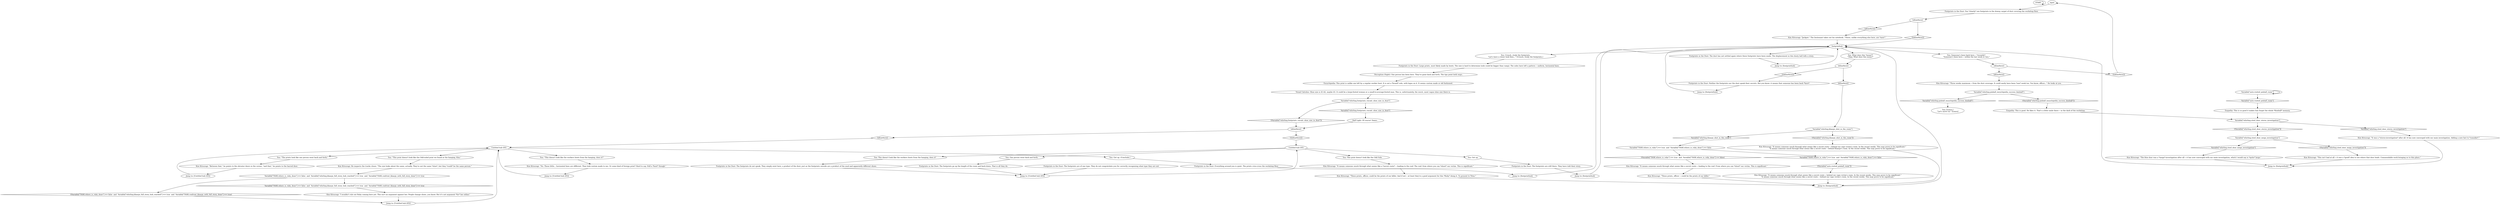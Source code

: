 # WHIRLING F3 / FOOTPRINTS IN THE DUST
# 1. See tracks from what seem to be boots.
#2. Reveals not odd-soled if you return after suspecting Ruby. (Anti-red-herring.)
# ==================================================
digraph G {
	  0 [label="START"];
	  1 [label="input"];
	  2 [label="Footprints in the Dust: The dust has not settled again where these footprints have been made. The displacement in this dusty hell tells a story."];
	  3 [label="You: [Leave.]\n\"Let's move on.\" [Leave]"];
	  4 [label="Empathy: This is so good it makes him forget the whole *Kimball* memory."];
	  5 [label="Kim Kitsuragi: \"It means someone snuck through what seems like a secret route -- behind our rape victim's room. In the recent weeks. This may prove to be significant.\"\n\"It means someone snuck through what seems like a secret route -- behind Klaasje's room. In the recent weeks. This may prove to be significant.\""];
	  6 [label="Variable[\"auto.visited_pinball_room\"]"];
	  7 [label="Variable[\"auto.visited_pinball_room\"]", shape=diamond];
	  8 [label="!(Variable[\"auto.visited_pinball_room\"])", shape=diamond];
	  9 [label="Kim Kitsuragi: \"It means someone snuck through what seems like a *secret route* -- leading to the roof. The roof, from where you can *shoot* our victim. This is significant.\""];
	  10 [label="Footprints in the Dust: The footprints are of one type. They do not congratulate you for correctly recognizing what type they are not."];
	  11 [label="Footprints in the Dust: Large prints, most likely made by boots. The size is hard to determine (sole could be bigger than vamp). The soles have left a pattern -- uniform, horizontal lines."];
	  12 [label="Footprints in the Dust: Everything around you is quiet. The prints criss-cross the workshop floor."];
	  13 [label="Untitled hub (05)"];
	  14 [label="Jump to: [Untitled hub (05)]"];
	  15 [label="Visual Calculus: Shoe size is 41-42, maybe 43. It could be a large-footed woman or a small-to-average-footed man. This is, unfortunately, the worst, most vague shoe size there is."];
	  16 [label="Kim Kitsuragi: \"It means someone snuck through what seems like a secret route -- behind our rape victim's room. In the recent weeks. This may prove to be significant.\"\n\"It means someone snuck through what seems like a secret route -- behind our rape victim's room. In the recent weeks. This may prove to be significant.\""];
	  17 [label="Jump to: [footprinthub]"];
	  18 [label="IsKimHere()"];
	  19 [label="IsKimHere()", shape=diamond];
	  20 [label="!(IsKimHere())", shape=diamond];
	  21 [label="footprinthub"];
	  22 [label="You: Get up. (Conclude.)"];
	  23 [label="Perception (Sight): One person has been here. They've gone back and forth. The tips point both ways."];
	  24 [label="Jump to: [footprinthub]"];
	  25 [label="Variable[\"whirling.steel_door_stereo_investigation\"]"];
	  26 [label="Variable[\"whirling.steel_door_stereo_investigation\"]", shape=diamond];
	  27 [label="!(Variable[\"whirling.steel_door_stereo_investigation\"])", shape=diamond];
	  28 [label="Jump to: [footprinthub]"];
	  29 [label="You: This print doesn't look like the Odd Sole."];
	  30 [label="Footprints in the Dust: The footprints do not speak. They simply exist here, a product of the dust; just as the footprints outside are a product of the mud and apparently different shoes."];
	  31 [label="Footprints in the Dust: Neither the footprints nor the dust speak their secrets. But you know: it means that someone has been back *here*."];
	  32 [label="Variable[\"whirling.footprints_viscalc_shoe_size_in_dust\"]"];
	  33 [label="Variable[\"whirling.footprints_viscalc_shoe_size_in_dust\"]", shape=diamond];
	  34 [label="!(Variable[\"whirling.footprints_viscalc_shoe_size_in_dust\"])", shape=diamond];
	  35 [label="Kim Kitsuragi: \"Jackpot.\" The lieutenant takes out his notebook. \"These, unlike everything else here, are *new*.\""];
	  36 [label="Variable[\"whirling.steel_door_mega_investigation\"]"];
	  37 [label="Variable[\"whirling.steel_door_mega_investigation\"]", shape=diamond];
	  38 [label="!(Variable[\"whirling.steel_door_mega_investigation\"])", shape=diamond];
	  39 [label="You: \"This print doesn't look like the Odd-soled print we found at the hanging, Kim.\""];
	  40 [label="Kim Kitsuragi: \"I wouldn't rule out Ruby coming here yet. This isn't an argument against her. People change shoes, you know. But it's not argument *for* her either.\""];
	  41 [label="You: Crouch, study the footprints.\n\"Let's have a closer look then...\" (Crouch, study the footprints.)"];
	  42 [label="Kim Kitsuragi: \"It was a *stereo-investigation* after all. It has now converged with our main investigation. Adding a new fact to *consider*.\""];
	  43 [label="Kim Kitsuragi: \"It means someone snuck through what seems like a secret route -- leading to the roof. From where you can *shoot* our victim. This is significant.\""];
	  44 [label="Kim Kitsuragi: \"The blue door was a *mega*-investigation after all -- it has now converged with our main investigation, which I would say is *quite* large.\""];
	  45 [label="Encyclopedia: This print is unlike one left by a regular worker boot. It is not a *brand* sole, with logos on it. It seems custom made or old fashioned."];
	  46 [label="Jump to: [footprinthub]"];
	  47 [label="Footprints in the Dust: The footprints are still there. They have told their story."];
	  48 [label="Variable[\"whirling.pinball_encyclopedia_success_kimball\"]"];
	  49 [label="Variable[\"whirling.pinball_encyclopedia_success_kimball\"]", shape=diamond];
	  50 [label="!(Variable[\"whirling.pinball_encyclopedia_success_kimball\"])", shape=diamond];
	  51 [label="Kim Kitsuragi: \"These prints, officer -- could be the prints of our killer.\""];
	  52 [label="You: \"This doesn't look like the workers boots from the hanging, does it?\""];
	  53 [label="You: Someone's been back here -- *recently*.\n\"Someone's been here -- within the last week or two.\""];
	  54 [label="Footprints in the Dust: You *clearly* see footprints in the downy carpet of dust covering the workshop floor."];
	  55 [label="Kim Kitsuragi: \"Three weeks maximum -- from the dust coverage. It could easily have been *one* week too. You know, officer...\" He looks at you."];
	  56 [label="You: What does this *mean*?\n\"Okay. What does this mean?\""];
	  57 [label="Variable[\"whirling.klaasje_shot_in_the_room\"]"];
	  58 [label="Variable[\"whirling.klaasje_shot_in_the_room\"]", shape=diamond];
	  59 [label="!(Variable[\"whirling.klaasje_shot_in_the_room\"])", shape=diamond];
	  60 [label="Variable[\"TASK.where_is_ruby\"] == true  and  Variable[\"TASK.where_is_ruby_done\"] == false"];
	  61 [label="Variable[\"TASK.where_is_ruby\"] == true  and  Variable[\"TASK.where_is_ruby_done\"] == false", shape=diamond];
	  62 [label="!(Variable[\"TASK.where_is_ruby\"] == true  and  Variable[\"TASK.where_is_ruby_done\"] == false)", shape=diamond];
	  63 [label="Untitled hub (05)"];
	  64 [label="Jump to: [Untitled hub (05)]"];
	  65 [label="Kim Kitsuragi: \"These prints, officer, could be the prints of our killer. And if not -- at least they're a good argument for this *Ruby* doing it. To present to Titus.\""];
	  66 [label="Half Light: Of course! Damn..."];
	  67 [label="IsKimHere()"];
	  68 [label="IsKimHere()", shape=diamond];
	  69 [label="!(IsKimHere())", shape=diamond];
	  70 [label="You: Get up."];
	  71 [label="Kim Kitsuragi: \"This isn't bad at all -- it was a *good* idea to see where that door leads. Commendable work bringing us to this place.\""];
	  72 [label="Variable[\"TASK.where_is_ruby_done\"] == false  and  Variable[\"whirling.klaasje_full_story_hub_reached\"] == true  and  Variable[\"TASK.confront_klaasje_with_full_story_done\"] == true"];
	  73 [label="Variable[\"TASK.where_is_ruby_done\"] == false  and  Variable[\"whirling.klaasje_full_story_hub_reached\"] == true  and  Variable[\"TASK.confront_klaasje_with_full_story_done\"] == true", shape=diamond];
	  74 [label="!(Variable[\"TASK.where_is_ruby_done\"] == false  and  Variable[\"whirling.klaasje_full_story_hub_reached\"] == true  and  Variable[\"TASK.confront_klaasje_with_full_story_done\"] == true)", shape=diamond];
	  75 [label="You: \"The prints look like one person went back and forth.\""];
	  76 [label="You: One person went back and forth."];
	  77 [label="Jump to: [footprinthub]"];
	  78 [label="Jump to: [footprinthub]"];
	  79 [label="Kim Kitsuragi: \"No. These little... horizontal lines are different. They look custom made to me. Or some kind of foreign print? Hard to say. Still a *boot* though.\""];
	  80 [label="IsKimHere()"];
	  81 [label="IsKimHere()", shape=diamond];
	  82 [label="!(IsKimHere())", shape=diamond];
	  83 [label="Footprints in the Dust: The footprints go up the length of the room and back down. That is all they do."];
	  84 [label="IsKimHere()"];
	  85 [label="IsKimHere()", shape=diamond];
	  86 [label="!(IsKimHere())", shape=diamond];
	  87 [label="Jump to: [Untitled hub (05)]"];
	  88 [label="Jump to: [Untitled hub (05)]"];
	  89 [label="Empathy: This is good. He likes it. That's a little smile there -- in the dark of the workshop."];
	  90 [label="Kim Kitsuragi: He inspects the tracks closer. \"The size looks about the same, actually. They're not the same *shoe*, but they *could* be the same person.\""];
	  91 [label="Kim Kitsuragi: \"Between that,\" he points to the elevator doors in the corner, \"and that,\" he points to the barred door."];
	  92 [label="You: This doesn't look like the workers boots from the hanging, does it?"];
	  0 -> 0
	  1 -> 54
	  2 -> 17
	  4 -> 25
	  5 -> 28
	  6 -> 6
	  6 -> 7
	  7 -> 4
	  8 -> 16
	  9 -> 65
	  10 -> 88
	  11 -> 23
	  12 -> 46
	  13 -> 76
	  13 -> 29
	  13 -> 70
	  13 -> 92
	  14 -> 63
	  15 -> 32
	  16 -> 28
	  17 -> 21
	  18 -> 19
	  18 -> 20
	  19 -> 57
	  20 -> 31
	  21 -> 56
	  21 -> 41
	  21 -> 2
	  21 -> 53
	  22 -> 12
	  23 -> 45
	  24 -> 21
	  25 -> 26
	  25 -> 27
	  26 -> 42
	  27 -> 36
	  28 -> 21
	  29 -> 9
	  30 -> 88
	  31 -> 77
	  32 -> 33
	  32 -> 34
	  33 -> 66
	  34 -> 67
	  35 -> 21
	  36 -> 37
	  36 -> 38
	  37 -> 44
	  38 -> 71
	  39 -> 90
	  40 -> 64
	  41 -> 11
	  42 -> 78
	  43 -> 51
	  44 -> 78
	  45 -> 15
	  46 -> 21
	  47 -> 24
	  48 -> 49
	  48 -> 50
	  49 -> 3
	  50 -> 89
	  51 -> 28
	  52 -> 79
	  53 -> 80
	  54 -> 84
	  55 -> 48
	  56 -> 18
	  57 -> 58
	  57 -> 59
	  58 -> 60
	  59 -> 5
	  60 -> 61
	  60 -> 62
	  61 -> 8
	  62 -> 43
	  63 -> 75
	  63 -> 52
	  63 -> 22
	  63 -> 39
	  64 -> 63
	  65 -> 28
	  66 -> 67
	  67 -> 68
	  67 -> 69
	  68 -> 63
	  69 -> 13
	  70 -> 47
	  71 -> 78
	  72 -> 73
	  72 -> 74
	  73 -> 40
	  74 -> 64
	  75 -> 91
	  76 -> 83
	  77 -> 21
	  78 -> 21
	  79 -> 87
	  80 -> 81
	  80 -> 82
	  81 -> 55
	  82 -> 1
	  83 -> 88
	  84 -> 85
	  84 -> 86
	  85 -> 35
	  86 -> 21
	  87 -> 63
	  88 -> 13
	  89 -> 25
	  90 -> 72
	  91 -> 14
	  92 -> 30
}

